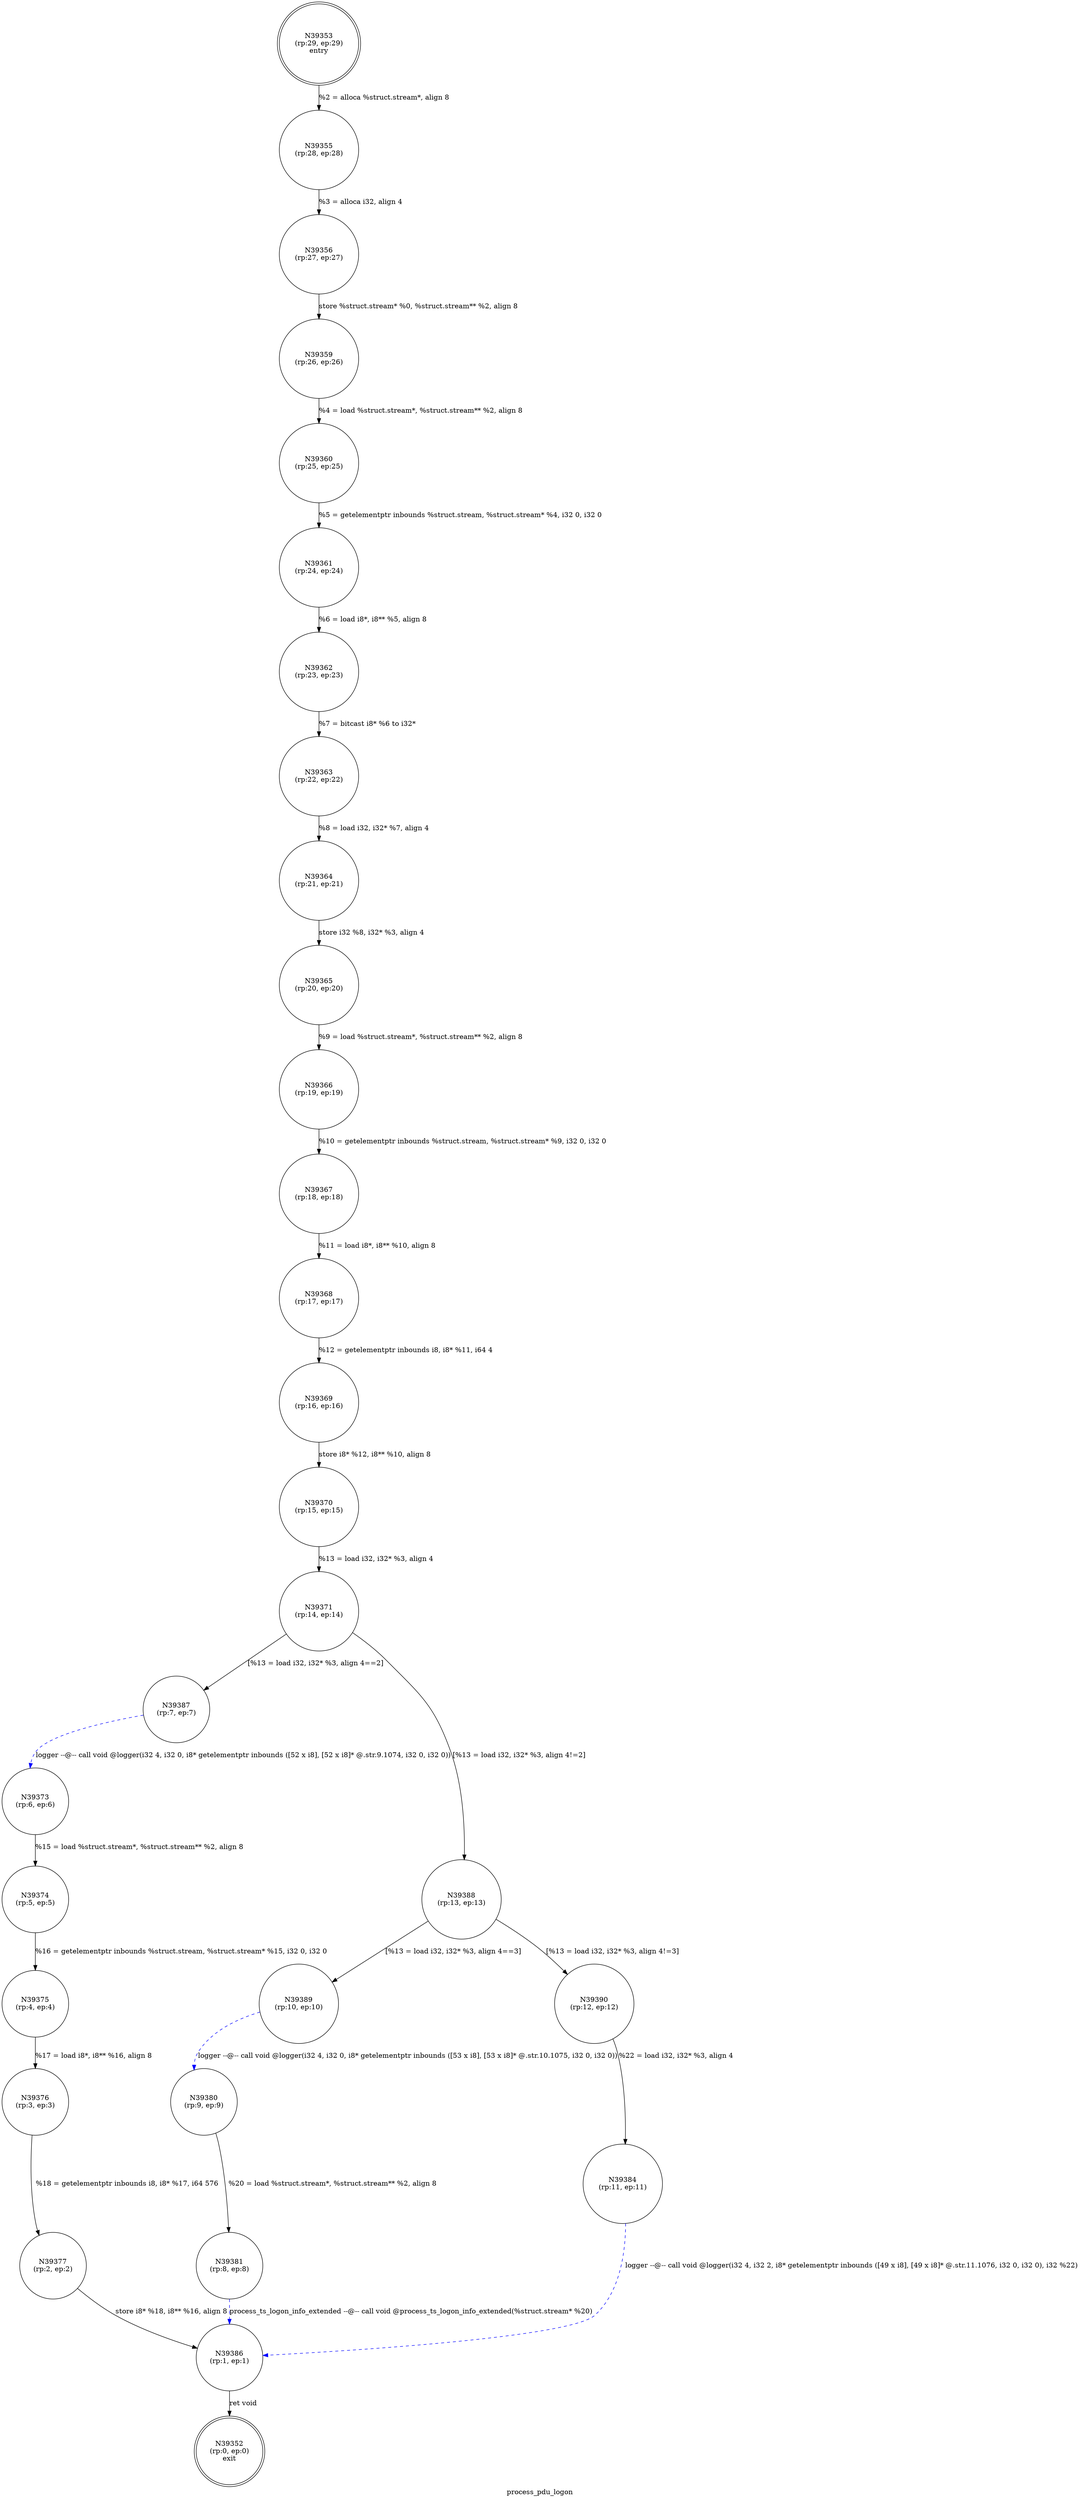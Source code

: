 digraph process_pdu_logon {
label="process_pdu_logon"
39352 [label="N39352\n(rp:0, ep:0)\nexit", shape="doublecircle"]
39353 [label="N39353\n(rp:29, ep:29)\nentry", shape="doublecircle"]
39353 -> 39355 [label="%2 = alloca %struct.stream*, align 8"]
39355 [label="N39355\n(rp:28, ep:28)", shape="circle"]
39355 -> 39356 [label="%3 = alloca i32, align 4"]
39356 [label="N39356\n(rp:27, ep:27)", shape="circle"]
39356 -> 39359 [label="store %struct.stream* %0, %struct.stream** %2, align 8"]
39359 [label="N39359\n(rp:26, ep:26)", shape="circle"]
39359 -> 39360 [label="%4 = load %struct.stream*, %struct.stream** %2, align 8"]
39360 [label="N39360\n(rp:25, ep:25)", shape="circle"]
39360 -> 39361 [label="%5 = getelementptr inbounds %struct.stream, %struct.stream* %4, i32 0, i32 0"]
39361 [label="N39361\n(rp:24, ep:24)", shape="circle"]
39361 -> 39362 [label="%6 = load i8*, i8** %5, align 8"]
39362 [label="N39362\n(rp:23, ep:23)", shape="circle"]
39362 -> 39363 [label="%7 = bitcast i8* %6 to i32*"]
39363 [label="N39363\n(rp:22, ep:22)", shape="circle"]
39363 -> 39364 [label="%8 = load i32, i32* %7, align 4"]
39364 [label="N39364\n(rp:21, ep:21)", shape="circle"]
39364 -> 39365 [label="store i32 %8, i32* %3, align 4"]
39365 [label="N39365\n(rp:20, ep:20)", shape="circle"]
39365 -> 39366 [label="%9 = load %struct.stream*, %struct.stream** %2, align 8"]
39366 [label="N39366\n(rp:19, ep:19)", shape="circle"]
39366 -> 39367 [label="%10 = getelementptr inbounds %struct.stream, %struct.stream* %9, i32 0, i32 0"]
39367 [label="N39367\n(rp:18, ep:18)", shape="circle"]
39367 -> 39368 [label="%11 = load i8*, i8** %10, align 8"]
39368 [label="N39368\n(rp:17, ep:17)", shape="circle"]
39368 -> 39369 [label="%12 = getelementptr inbounds i8, i8* %11, i64 4"]
39369 [label="N39369\n(rp:16, ep:16)", shape="circle"]
39369 -> 39370 [label="store i8* %12, i8** %10, align 8"]
39370 [label="N39370\n(rp:15, ep:15)", shape="circle"]
39370 -> 39371 [label="%13 = load i32, i32* %3, align 4"]
39371 [label="N39371\n(rp:14, ep:14)", shape="circle"]
39371 -> 39387 [label="[%13 = load i32, i32* %3, align 4==2]"]
39371 -> 39388 [label="[%13 = load i32, i32* %3, align 4!=2]"]
39373 [label="N39373\n(rp:6, ep:6)", shape="circle"]
39373 -> 39374 [label="%15 = load %struct.stream*, %struct.stream** %2, align 8"]
39374 [label="N39374\n(rp:5, ep:5)", shape="circle"]
39374 -> 39375 [label="%16 = getelementptr inbounds %struct.stream, %struct.stream* %15, i32 0, i32 0"]
39375 [label="N39375\n(rp:4, ep:4)", shape="circle"]
39375 -> 39376 [label="%17 = load i8*, i8** %16, align 8"]
39376 [label="N39376\n(rp:3, ep:3)", shape="circle"]
39376 -> 39377 [label="%18 = getelementptr inbounds i8, i8* %17, i64 576"]
39377 [label="N39377\n(rp:2, ep:2)", shape="circle"]
39377 -> 39386 [label="store i8* %18, i8** %16, align 8"]
39380 [label="N39380\n(rp:9, ep:9)", shape="circle"]
39380 -> 39381 [label="%20 = load %struct.stream*, %struct.stream** %2, align 8"]
39381 [label="N39381\n(rp:8, ep:8)", shape="circle"]
39381 -> 39386 [label="process_ts_logon_info_extended --@-- call void @process_ts_logon_info_extended(%struct.stream* %20)", style="dashed", color="blue"]
39384 [label="N39384\n(rp:11, ep:11)", shape="circle"]
39384 -> 39386 [label="logger --@-- call void @logger(i32 4, i32 2, i8* getelementptr inbounds ([49 x i8], [49 x i8]* @.str.11.1076, i32 0, i32 0), i32 %22)", style="dashed", color="blue"]
39386 [label="N39386\n(rp:1, ep:1)", shape="circle"]
39386 -> 39352 [label="ret void"]
39387 [label="N39387\n(rp:7, ep:7)", shape="circle"]
39387 -> 39373 [label="logger --@-- call void @logger(i32 4, i32 0, i8* getelementptr inbounds ([52 x i8], [52 x i8]* @.str.9.1074, i32 0, i32 0))", style="dashed", color="blue"]
39388 [label="N39388\n(rp:13, ep:13)", shape="circle"]
39388 -> 39389 [label="[%13 = load i32, i32* %3, align 4==3]"]
39388 -> 39390 [label="[%13 = load i32, i32* %3, align 4!=3]"]
39389 [label="N39389\n(rp:10, ep:10)", shape="circle"]
39389 -> 39380 [label="logger --@-- call void @logger(i32 4, i32 0, i8* getelementptr inbounds ([53 x i8], [53 x i8]* @.str.10.1075, i32 0, i32 0))", style="dashed", color="blue"]
39390 [label="N39390\n(rp:12, ep:12)", shape="circle"]
39390 -> 39384 [label="%22 = load i32, i32* %3, align 4"]
}
